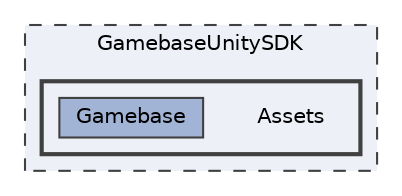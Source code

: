 digraph "D:/Gamebase/gamebase.client.unity/project/GamebaseUnitySDK/Assets"
{
 // LATEX_PDF_SIZE
  bgcolor="transparent";
  edge [fontname=Helvetica,fontsize=10,labelfontname=Helvetica,labelfontsize=10];
  node [fontname=Helvetica,fontsize=10,shape=box,height=0.2,width=0.4];
  compound=true
  subgraph clusterdir_cbc2d0251bb11c3dfa8f33e4097ae3b5 {
    graph [ bgcolor="#edf0f7", pencolor="grey25", label="GamebaseUnitySDK", fontname=Helvetica,fontsize=10 style="filled,dashed", URL="dir_cbc2d0251bb11c3dfa8f33e4097ae3b5.html",tooltip=""]
  subgraph clusterdir_61c87866fab34fe6503e03cb47c64a15 {
    graph [ bgcolor="#edf0f7", pencolor="grey25", label="", fontname=Helvetica,fontsize=10 style="filled,bold", URL="dir_61c87866fab34fe6503e03cb47c64a15.html",tooltip=""]
    dir_61c87866fab34fe6503e03cb47c64a15 [shape=plaintext, label="Assets"];
  dir_ba2a3d7d30424581d47f6c13c115261b [label="Gamebase", fillcolor="#a2b4d6", color="grey25", style="filled", URL="dir_ba2a3d7d30424581d47f6c13c115261b.html",tooltip=""];
  }
  }
}
